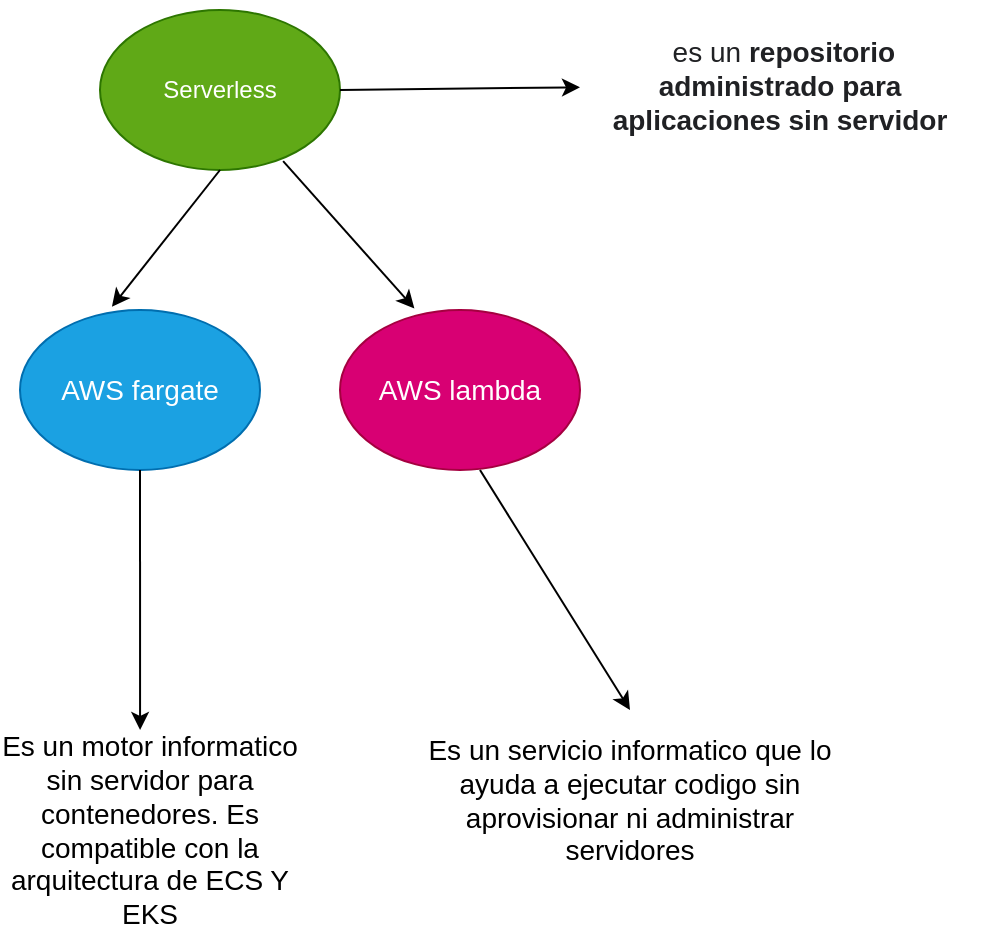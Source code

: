 <mxfile>
    <diagram id="sKaK76O11SAyS2C8HtC9" name="Page-1">
        <mxGraphModel dx="586" dy="864" grid="1" gridSize="10" guides="1" tooltips="1" connect="1" arrows="1" fold="1" page="1" pageScale="1" pageWidth="850" pageHeight="1100" math="0" shadow="0">
            <root>
                <mxCell id="0"/>
                <mxCell id="1" parent="0"/>
                <mxCell id="2" value="Serverless&lt;br&gt;" style="ellipse;whiteSpace=wrap;html=1;fillColor=#60a917;fontColor=#ffffff;strokeColor=#2D7600;" vertex="1" parent="1">
                    <mxGeometry x="60" y="70" width="120" height="80" as="geometry"/>
                </mxCell>
                <mxCell id="3" value="&lt;font style=&quot;font-size: 14px;&quot;&gt;&lt;span style=&quot;color: rgb(32, 33, 36); font-family: arial, sans-serif; text-align: start; background-color: rgb(255, 255, 255);&quot;&gt;&amp;nbsp;es un&amp;nbsp;&lt;/span&gt;&lt;b style=&quot;color: rgb(32, 33, 36); font-family: arial, sans-serif; text-align: start; background-color: rgb(255, 255, 255);&quot;&gt;repositorio administrado para aplicaciones sin servidor&lt;/b&gt;&lt;/font&gt;" style="text;html=1;strokeColor=none;fillColor=none;align=center;verticalAlign=middle;whiteSpace=wrap;rounded=0;" vertex="1" parent="1">
                    <mxGeometry x="300" y="65" width="200" height="85" as="geometry"/>
                </mxCell>
                <mxCell id="4" value="" style="endArrow=classic;html=1;fontSize=14;exitX=1;exitY=0.5;exitDx=0;exitDy=0;" edge="1" parent="1" source="2" target="3">
                    <mxGeometry width="50" height="50" relative="1" as="geometry">
                        <mxPoint x="220" y="140" as="sourcePoint"/>
                        <mxPoint x="270" y="90" as="targetPoint"/>
                    </mxGeometry>
                </mxCell>
                <mxCell id="5" value="" style="endArrow=classic;html=1;fontSize=14;exitX=0.5;exitY=1;exitDx=0;exitDy=0;entryX=0.383;entryY=-0.02;entryDx=0;entryDy=0;entryPerimeter=0;" edge="1" parent="1" source="2" target="6">
                    <mxGeometry width="50" height="50" relative="1" as="geometry">
                        <mxPoint x="160" y="220" as="sourcePoint"/>
                        <mxPoint x="120" y="220" as="targetPoint"/>
                    </mxGeometry>
                </mxCell>
                <mxCell id="6" value="AWS fargate" style="ellipse;whiteSpace=wrap;html=1;fontSize=14;fillColor=#1ba1e2;fontColor=#ffffff;strokeColor=#006EAF;" vertex="1" parent="1">
                    <mxGeometry x="20" y="220" width="120" height="80" as="geometry"/>
                </mxCell>
                <mxCell id="7" value="AWS lambda" style="ellipse;whiteSpace=wrap;html=1;fontSize=14;fillColor=#d80073;fontColor=#ffffff;strokeColor=#A50040;" vertex="1" parent="1">
                    <mxGeometry x="180" y="220" width="120" height="80" as="geometry"/>
                </mxCell>
                <mxCell id="8" value="" style="endArrow=classic;html=1;fontSize=14;entryX=0.31;entryY=-0.01;entryDx=0;entryDy=0;entryPerimeter=0;exitX=0.763;exitY=0.945;exitDx=0;exitDy=0;exitPerimeter=0;" edge="1" parent="1" source="2" target="7">
                    <mxGeometry width="50" height="50" relative="1" as="geometry">
                        <mxPoint x="147.02" y="140" as="sourcePoint"/>
                        <mxPoint x="92.98" y="208.4" as="targetPoint"/>
                    </mxGeometry>
                </mxCell>
                <mxCell id="10" value="Es un motor informatico sin servidor para contenedores. Es compatible con la arquitectura de ECS Y EKS" style="text;html=1;strokeColor=none;fillColor=none;align=center;verticalAlign=middle;whiteSpace=wrap;rounded=0;fontSize=14;" vertex="1" parent="1">
                    <mxGeometry x="10" y="420" width="150" height="120" as="geometry"/>
                </mxCell>
                <mxCell id="11" value="" style="endArrow=classic;html=1;fontSize=14;exitX=0.5;exitY=1;exitDx=0;exitDy=0;entryX=0.467;entryY=0.083;entryDx=0;entryDy=0;entryPerimeter=0;" edge="1" parent="1" source="6" target="10">
                    <mxGeometry width="50" height="50" relative="1" as="geometry">
                        <mxPoint x="95" y="350" as="sourcePoint"/>
                        <mxPoint x="120" y="410" as="targetPoint"/>
                    </mxGeometry>
                </mxCell>
                <mxCell id="12" value="Es un servicio informatico que lo ayuda a ejecutar codigo sin aprovisionar ni administrar servidores" style="text;html=1;strokeColor=none;fillColor=none;align=center;verticalAlign=middle;whiteSpace=wrap;rounded=0;fontSize=14;" vertex="1" parent="1">
                    <mxGeometry x="220" y="420" width="210" height="90" as="geometry"/>
                </mxCell>
                <mxCell id="13" value="" style="endArrow=classic;html=1;fontSize=14;exitX=0.5;exitY=1;exitDx=0;exitDy=0;entryX=0.5;entryY=0;entryDx=0;entryDy=0;" edge="1" parent="1" target="12">
                    <mxGeometry width="50" height="50" relative="1" as="geometry">
                        <mxPoint x="250" y="300" as="sourcePoint"/>
                        <mxPoint x="250.05" y="429.96" as="targetPoint"/>
                    </mxGeometry>
                </mxCell>
            </root>
        </mxGraphModel>
    </diagram>
</mxfile>